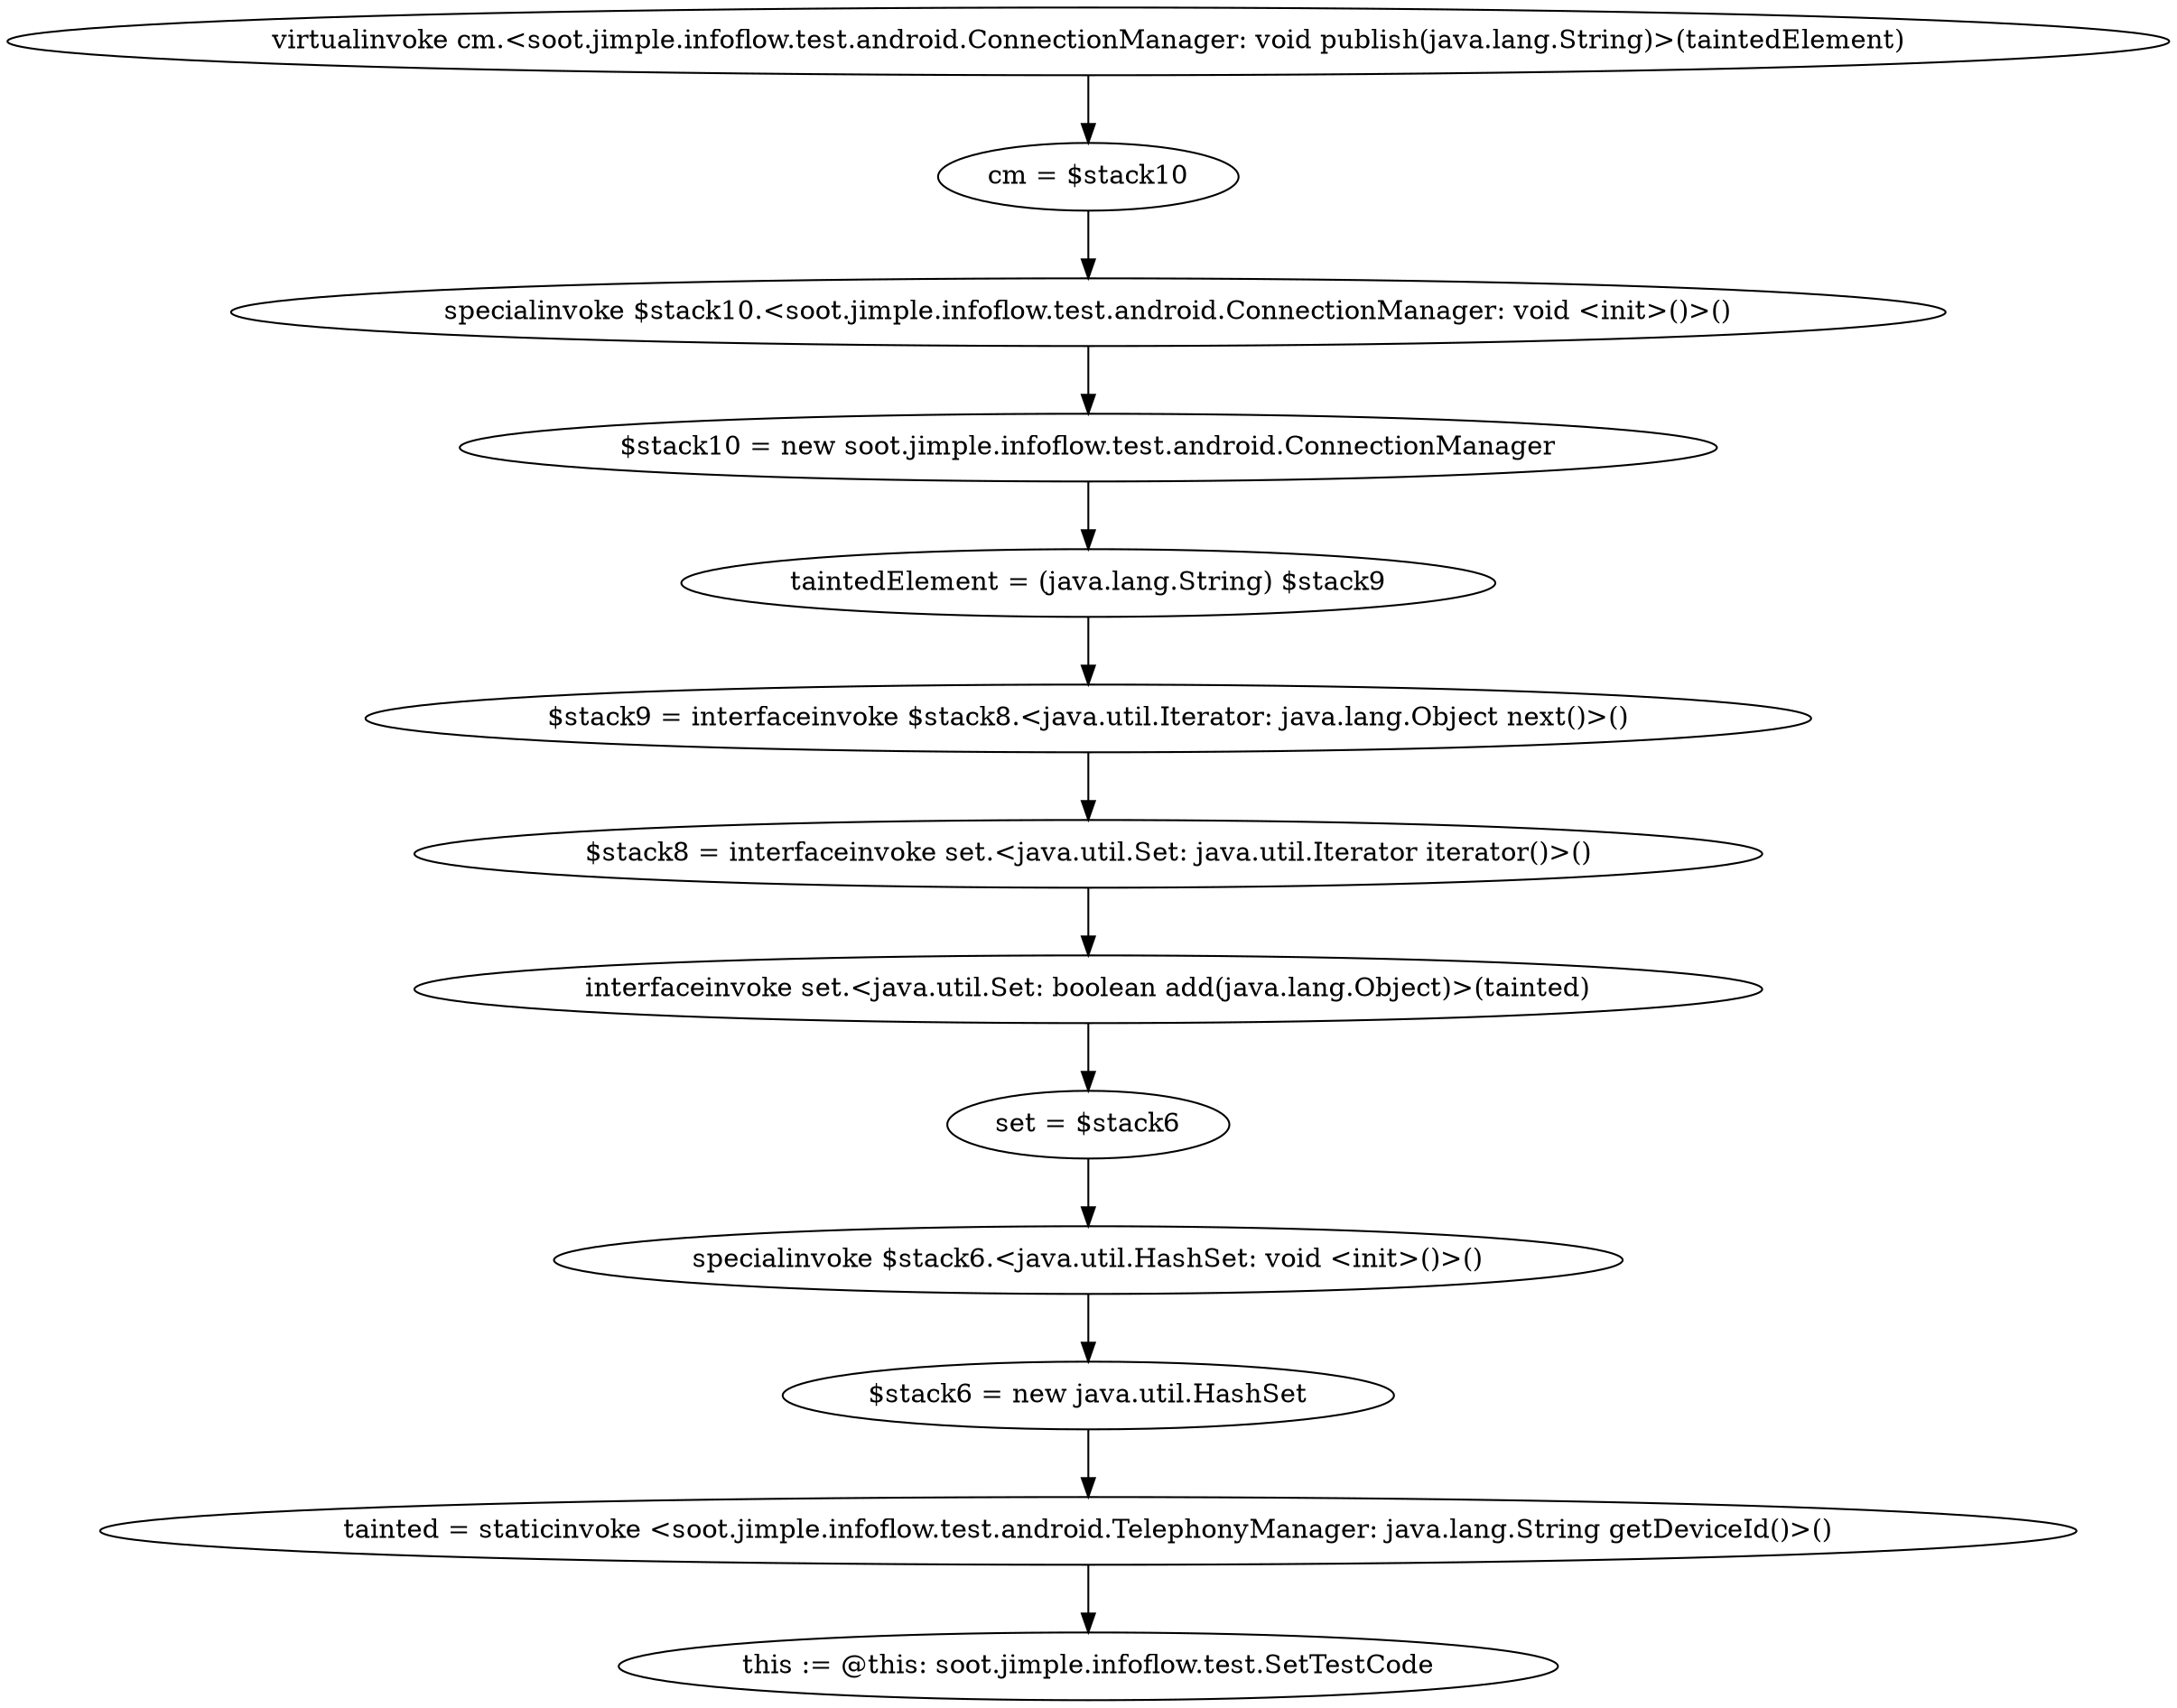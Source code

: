 digraph "" {
    "virtualinvoke cm.<soot.jimple.infoflow.test.android.ConnectionManager: void publish(java.lang.String)>(taintedElement)"
    "cm = $stack10"
    "virtualinvoke cm.<soot.jimple.infoflow.test.android.ConnectionManager: void publish(java.lang.String)>(taintedElement)"->"cm = $stack10";
    "specialinvoke $stack10.<soot.jimple.infoflow.test.android.ConnectionManager: void <init>()>()"
    "cm = $stack10"->"specialinvoke $stack10.<soot.jimple.infoflow.test.android.ConnectionManager: void <init>()>()";
    "$stack10 = new soot.jimple.infoflow.test.android.ConnectionManager"
    "specialinvoke $stack10.<soot.jimple.infoflow.test.android.ConnectionManager: void <init>()>()"->"$stack10 = new soot.jimple.infoflow.test.android.ConnectionManager";
    "taintedElement = (java.lang.String) $stack9"
    "$stack10 = new soot.jimple.infoflow.test.android.ConnectionManager"->"taintedElement = (java.lang.String) $stack9";
    "$stack9 = interfaceinvoke $stack8.<java.util.Iterator: java.lang.Object next()>()"
    "taintedElement = (java.lang.String) $stack9"->"$stack9 = interfaceinvoke $stack8.<java.util.Iterator: java.lang.Object next()>()";
    "$stack8 = interfaceinvoke set.<java.util.Set: java.util.Iterator iterator()>()"
    "$stack9 = interfaceinvoke $stack8.<java.util.Iterator: java.lang.Object next()>()"->"$stack8 = interfaceinvoke set.<java.util.Set: java.util.Iterator iterator()>()";
    "interfaceinvoke set.<java.util.Set: boolean add(java.lang.Object)>(tainted)"
    "$stack8 = interfaceinvoke set.<java.util.Set: java.util.Iterator iterator()>()"->"interfaceinvoke set.<java.util.Set: boolean add(java.lang.Object)>(tainted)";
    "set = $stack6"
    "interfaceinvoke set.<java.util.Set: boolean add(java.lang.Object)>(tainted)"->"set = $stack6";
    "specialinvoke $stack6.<java.util.HashSet: void <init>()>()"
    "set = $stack6"->"specialinvoke $stack6.<java.util.HashSet: void <init>()>()";
    "$stack6 = new java.util.HashSet"
    "specialinvoke $stack6.<java.util.HashSet: void <init>()>()"->"$stack6 = new java.util.HashSet";
    "tainted = staticinvoke <soot.jimple.infoflow.test.android.TelephonyManager: java.lang.String getDeviceId()>()"
    "$stack6 = new java.util.HashSet"->"tainted = staticinvoke <soot.jimple.infoflow.test.android.TelephonyManager: java.lang.String getDeviceId()>()";
    "this := @this: soot.jimple.infoflow.test.SetTestCode"
    "tainted = staticinvoke <soot.jimple.infoflow.test.android.TelephonyManager: java.lang.String getDeviceId()>()"->"this := @this: soot.jimple.infoflow.test.SetTestCode";
}
